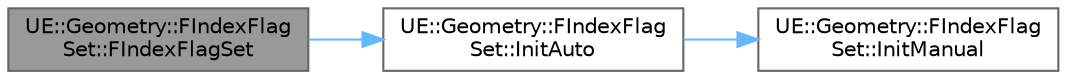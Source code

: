 digraph "UE::Geometry::FIndexFlagSet::FIndexFlagSet"
{
 // INTERACTIVE_SVG=YES
 // LATEX_PDF_SIZE
  bgcolor="transparent";
  edge [fontname=Helvetica,fontsize=10,labelfontname=Helvetica,labelfontsize=10];
  node [fontname=Helvetica,fontsize=10,shape=box,height=0.2,width=0.4];
  rankdir="LR";
  Node1 [id="Node000001",label="UE::Geometry::FIndexFlag\lSet::FIndexFlagSet",height=0.2,width=0.4,color="gray40", fillcolor="grey60", style="filled", fontcolor="black",tooltip=" "];
  Node1 -> Node2 [id="edge1_Node000001_Node000002",color="steelblue1",style="solid",tooltip=" "];
  Node2 [id="Node000002",label="UE::Geometry::FIndexFlag\lSet::InitAuto",height=0.2,width=0.4,color="grey40", fillcolor="white", style="filled",URL="$dd/df9/classUE_1_1Geometry_1_1FIndexFlagSet.html#ac8cc73f92143340f0689e08d279c4940",tooltip="Initialize to either sparse or dense automatically, based on max index and estimated number of set in..."];
  Node2 -> Node3 [id="edge2_Node000002_Node000003",color="steelblue1",style="solid",tooltip=" "];
  Node3 [id="Node000003",label="UE::Geometry::FIndexFlag\lSet::InitManual",height=0.2,width=0.4,color="grey40", fillcolor="white", style="filled",URL="$dd/df9/classUE_1_1Geometry_1_1FIndexFlagSet.html#aec15245a466a22d06c5f9708668767fa",tooltip="Initialize to sparse or dense based on the explicit caller choice."];
}
